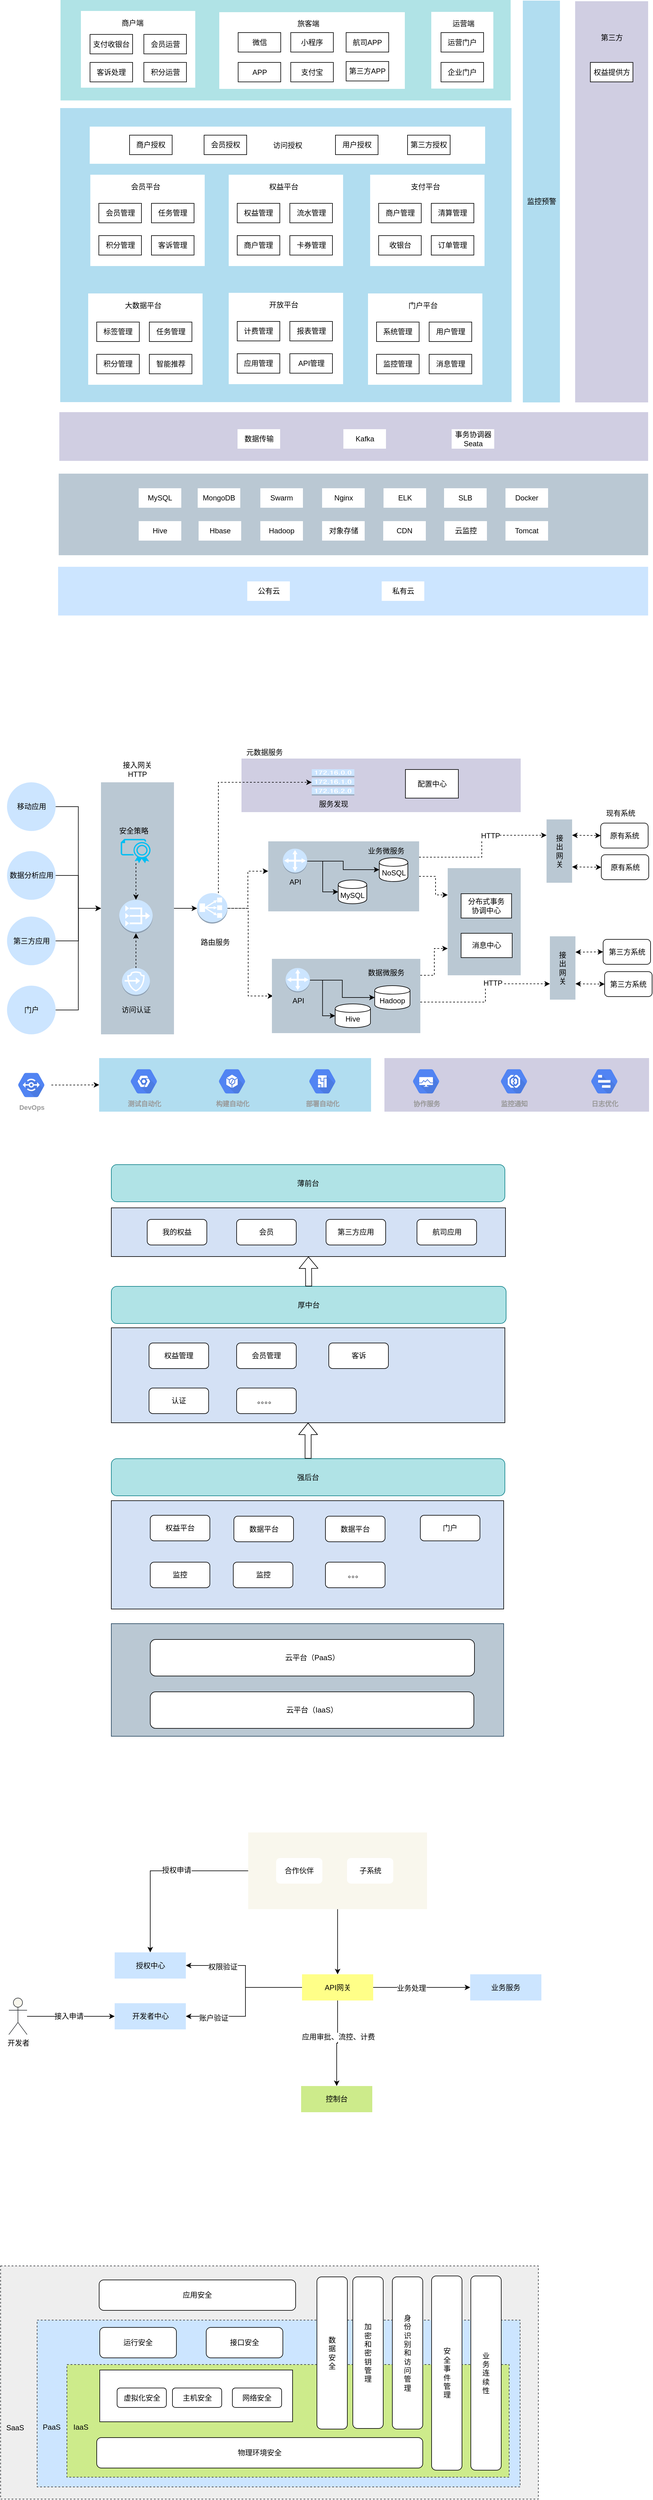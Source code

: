 <mxfile pages="1" version="11.2.4" type="github"><diagram id="NzfkLRakBl-aWR2sNUwm" name="Page-1"><mxGraphModel dx="1565" dy="1060" grid="0" gridSize="10" guides="1" tooltips="1" connect="1" arrows="1" fold="1" page="0" pageScale="1" pageWidth="827" pageHeight="1169" math="0" shadow="0"><root><mxCell id="0"/><mxCell id="1" parent="0"/><mxCell id="PRfiR1K4ZsARH0j1iikO-41" value="" style="rounded=0;whiteSpace=wrap;html=1;strokeColor=#36393d;dashed=1;fillColor=#eeeeee;" parent="1" vertex="1"><mxGeometry x="-390" y="3754" width="884" height="383" as="geometry"/></mxCell><mxCell id="PRfiR1K4ZsARH0j1iikO-42" value="" style="rounded=0;whiteSpace=wrap;html=1;dashed=1;strokeColor=#36393d;fillColor=#cce5ff;" parent="1" vertex="1"><mxGeometry x="-330" y="3843" width="794" height="274" as="geometry"/></mxCell><mxCell id="PRfiR1K4ZsARH0j1iikO-43" value="" style="rounded=0;whiteSpace=wrap;html=1;dashed=1;strokeColor=#36393d;fillColor=#cdeb8b;" parent="1" vertex="1"><mxGeometry x="-281" y="3916" width="727" height="185" as="geometry"/></mxCell><mxCell id="3Fnt4mqlotOoZ6IfhGsN-172" value="" style="rounded=0;whiteSpace=wrap;html=1;strokeColor=none;fillColor=#bac8d3;" parent="1" vertex="1"><mxGeometry x="345" y="1458" width="120" height="176" as="geometry"/></mxCell><mxCell id="3Fnt4mqlotOoZ6IfhGsN-140" value="" style="rounded=0;whiteSpace=wrap;html=1;strokeColor=none;fillColor=#d0cee2;" parent="1" vertex="1"><mxGeometry x="6" y="1278" width="459" height="88" as="geometry"/></mxCell><mxCell id="3Fnt4mqlotOoZ6IfhGsN-130" value="" style="rounded=0;whiteSpace=wrap;html=1;strokeColor=none;fillColor=#b0e3e6;" parent="1" vertex="1"><mxGeometry x="-291.5" y="32" width="740" height="165" as="geometry"/></mxCell><mxCell id="3Fnt4mqlotOoZ6IfhGsN-113" value="" style="rounded=0;whiteSpace=wrap;html=1;strokeColor=none;fillColor=#b1ddf0;" parent="1" vertex="1"><mxGeometry x="-292" y="209.5" width="742" height="483" as="geometry"/></mxCell><mxCell id="3Fnt4mqlotOoZ6IfhGsN-93" value="" style="rounded=0;whiteSpace=wrap;html=1;fillColor=#cce5ff;strokeColor=none;" parent="1" vertex="1"><mxGeometry x="-295.5" y="963" width="970" height="80" as="geometry"/></mxCell><mxCell id="3Fnt4mqlotOoZ6IfhGsN-49" value="" style="rounded=0;whiteSpace=wrap;html=1;strokeColor=none;" parent="1" vertex="1"><mxGeometry x="-242.5" y="319" width="188" height="150" as="geometry"/></mxCell><mxCell id="3Fnt4mqlotOoZ6IfhGsN-28" value="访问授权" style="rounded=0;whiteSpace=wrap;html=1;strokeColor=none;" parent="1" vertex="1"><mxGeometry x="-243.5" y="240" width="650" height="61" as="geometry"/></mxCell><mxCell id="3Fnt4mqlotOoZ6IfhGsN-18" value="" style="rounded=0;whiteSpace=wrap;html=1;strokeColor=none;" parent="1" vertex="1"><mxGeometry x="-258" y="50" width="188" height="126" as="geometry"/></mxCell><mxCell id="3Fnt4mqlotOoZ6IfhGsN-19" value="商户端" style="text;html=1;strokeColor=none;fillColor=none;align=center;verticalAlign=middle;whiteSpace=wrap;rounded=0;" parent="1" vertex="1"><mxGeometry x="-193" y="60" width="40" height="20" as="geometry"/></mxCell><mxCell id="3Fnt4mqlotOoZ6IfhGsN-20" value="" style="rounded=0;whiteSpace=wrap;html=1;strokeColor=none;" parent="1" vertex="1"><mxGeometry x="-30.5" y="52" width="305" height="126" as="geometry"/></mxCell><mxCell id="3Fnt4mqlotOoZ6IfhGsN-21" value="旅客端" style="text;html=1;strokeColor=none;fillColor=none;align=center;verticalAlign=middle;whiteSpace=wrap;rounded=0;" parent="1" vertex="1"><mxGeometry x="95.5" y="61" width="40" height="20" as="geometry"/></mxCell><mxCell id="3Fnt4mqlotOoZ6IfhGsN-22" value="" style="rounded=0;whiteSpace=wrap;html=1;strokeColor=none;" parent="1" vertex="1"><mxGeometry x="318" y="51.5" width="102" height="126" as="geometry"/></mxCell><mxCell id="3Fnt4mqlotOoZ6IfhGsN-23" value="运营端" style="text;html=1;strokeColor=none;fillColor=none;align=center;verticalAlign=middle;whiteSpace=wrap;rounded=0;" parent="1" vertex="1"><mxGeometry x="351" y="61" width="40" height="20" as="geometry"/></mxCell><mxCell id="3Fnt4mqlotOoZ6IfhGsN-24" value="" style="rounded=0;whiteSpace=wrap;html=1;fillColor=#d0cee2;strokeColor=none;" parent="1" vertex="1"><mxGeometry x="554.5" y="34" width="120" height="659" as="geometry"/></mxCell><mxCell id="3Fnt4mqlotOoZ6IfhGsN-25" value="第三方" style="text;html=1;strokeColor=none;fillColor=none;align=center;verticalAlign=middle;whiteSpace=wrap;rounded=0;" parent="1" vertex="1"><mxGeometry x="594.5" y="84" width="40" height="20" as="geometry"/></mxCell><mxCell id="3Fnt4mqlotOoZ6IfhGsN-26" value="监控预警" style="rounded=0;whiteSpace=wrap;html=1;fillColor=#b1ddf0;strokeColor=none;" parent="1" vertex="1"><mxGeometry x="468.5" y="33" width="61" height="660" as="geometry"/></mxCell><mxCell id="3Fnt4mqlotOoZ6IfhGsN-29" value="" style="rounded=0;whiteSpace=wrap;html=1;fillColor=#bac8d3;strokeColor=none;" parent="1" vertex="1"><mxGeometry x="-294.5" y="810" width="969" height="134" as="geometry"/></mxCell><mxCell id="3Fnt4mqlotOoZ6IfhGsN-30" value="MySQL" style="rounded=0;whiteSpace=wrap;html=1;strokeColor=none;" parent="1" vertex="1"><mxGeometry x="-163" y="834" width="70" height="32" as="geometry"/></mxCell><mxCell id="3Fnt4mqlotOoZ6IfhGsN-31" value="MongoDB" style="rounded=0;whiteSpace=wrap;html=1;strokeColor=none;" parent="1" vertex="1"><mxGeometry x="-66" y="834" width="70" height="32" as="geometry"/></mxCell><mxCell id="3Fnt4mqlotOoZ6IfhGsN-35" value="SLB" style="rounded=0;whiteSpace=wrap;html=1;strokeColor=none;" parent="1" vertex="1"><mxGeometry x="339" y="834" width="70" height="32" as="geometry"/></mxCell><mxCell id="3Fnt4mqlotOoZ6IfhGsN-36" value="Docker" style="rounded=0;whiteSpace=wrap;html=1;strokeColor=none;" parent="1" vertex="1"><mxGeometry x="440" y="834" width="70" height="32" as="geometry"/></mxCell><mxCell id="3Fnt4mqlotOoZ6IfhGsN-37" value="Swarm" style="rounded=0;whiteSpace=wrap;html=1;strokeColor=none;" parent="1" vertex="1"><mxGeometry x="37" y="834" width="70" height="32" as="geometry"/></mxCell><mxCell id="3Fnt4mqlotOoZ6IfhGsN-39" value="Hive" style="rounded=0;whiteSpace=wrap;html=1;strokeColor=none;" parent="1" vertex="1"><mxGeometry x="-163" y="888" width="70" height="32" as="geometry"/></mxCell><mxCell id="3Fnt4mqlotOoZ6IfhGsN-40" value="Hbase" style="rounded=0;whiteSpace=wrap;html=1;strokeColor=none;" parent="1" vertex="1"><mxGeometry x="-64.5" y="888" width="70" height="32" as="geometry"/></mxCell><mxCell id="3Fnt4mqlotOoZ6IfhGsN-41" value="Hadoop" style="rounded=0;whiteSpace=wrap;html=1;strokeColor=none;" parent="1" vertex="1"><mxGeometry x="37" y="888" width="70" height="32" as="geometry"/></mxCell><mxCell id="3Fnt4mqlotOoZ6IfhGsN-42" value="对象存储" style="rounded=0;whiteSpace=wrap;html=1;strokeColor=none;" parent="1" vertex="1"><mxGeometry x="138.5" y="888" width="70" height="32" as="geometry"/></mxCell><mxCell id="3Fnt4mqlotOoZ6IfhGsN-43" value="CDN" style="rounded=0;whiteSpace=wrap;html=1;strokeColor=none;" parent="1" vertex="1"><mxGeometry x="239" y="888" width="70" height="32" as="geometry"/></mxCell><mxCell id="3Fnt4mqlotOoZ6IfhGsN-44" value="云监控" style="rounded=0;whiteSpace=wrap;html=1;strokeColor=none;" parent="1" vertex="1"><mxGeometry x="339.5" y="888" width="70" height="32" as="geometry"/></mxCell><mxCell id="3Fnt4mqlotOoZ6IfhGsN-45" value="Tomcat" style="rounded=0;whiteSpace=wrap;html=1;strokeColor=none;" parent="1" vertex="1"><mxGeometry x="440" y="888" width="70" height="32" as="geometry"/></mxCell><mxCell id="3Fnt4mqlotOoZ6IfhGsN-46" value="Nginx" style="rounded=0;whiteSpace=wrap;html=1;strokeColor=none;" parent="1" vertex="1"><mxGeometry x="138.5" y="834" width="70" height="32" as="geometry"/></mxCell><mxCell id="3Fnt4mqlotOoZ6IfhGsN-47" value="ELK" style="rounded=0;whiteSpace=wrap;html=1;strokeColor=none;" parent="1" vertex="1"><mxGeometry x="239.5" y="834" width="70" height="32" as="geometry"/></mxCell><mxCell id="3Fnt4mqlotOoZ6IfhGsN-50" value="会员平台" style="text;html=1;strokeColor=none;fillColor=none;align=center;verticalAlign=middle;whiteSpace=wrap;rounded=0;" parent="1" vertex="1"><mxGeometry x="-177.5" y="329" width="51" height="20" as="geometry"/></mxCell><mxCell id="3Fnt4mqlotOoZ6IfhGsN-52" value="会员管理" style="rounded=0;whiteSpace=wrap;html=1;strokeColor=#000000;" parent="1" vertex="1"><mxGeometry x="-228.5" y="366" width="70" height="32" as="geometry"/></mxCell><mxCell id="3Fnt4mqlotOoZ6IfhGsN-53" value="任务管理" style="rounded=0;whiteSpace=wrap;html=1;strokeColor=#000000;" parent="1" vertex="1"><mxGeometry x="-142" y="366" width="70" height="32" as="geometry"/></mxCell><mxCell id="3Fnt4mqlotOoZ6IfhGsN-54" value="" style="rounded=0;whiteSpace=wrap;html=1;strokeColor=none;" parent="1" vertex="1"><mxGeometry x="-15" y="319" width="188" height="150" as="geometry"/></mxCell><mxCell id="3Fnt4mqlotOoZ6IfhGsN-55" value="权益平台" style="text;html=1;strokeColor=none;fillColor=none;align=center;verticalAlign=middle;whiteSpace=wrap;rounded=0;" parent="1" vertex="1"><mxGeometry x="50" y="329" width="51" height="20" as="geometry"/></mxCell><mxCell id="3Fnt4mqlotOoZ6IfhGsN-56" value="权益管理" style="rounded=0;whiteSpace=wrap;html=1;strokeColor=#000000;" parent="1" vertex="1"><mxGeometry x="-1" y="366" width="70" height="32" as="geometry"/></mxCell><mxCell id="3Fnt4mqlotOoZ6IfhGsN-57" value="流水管理" style="rounded=0;whiteSpace=wrap;html=1;strokeColor=#000000;" parent="1" vertex="1"><mxGeometry x="85.5" y="366" width="70" height="32" as="geometry"/></mxCell><mxCell id="3Fnt4mqlotOoZ6IfhGsN-58" value="" style="rounded=0;whiteSpace=wrap;html=1;strokeColor=none;" parent="1" vertex="1"><mxGeometry x="217.5" y="319" width="188" height="150" as="geometry"/></mxCell><mxCell id="3Fnt4mqlotOoZ6IfhGsN-59" value="支付平台" style="text;html=1;strokeColor=none;fillColor=none;align=center;verticalAlign=middle;whiteSpace=wrap;rounded=0;" parent="1" vertex="1"><mxGeometry x="282.5" y="329" width="51" height="20" as="geometry"/></mxCell><mxCell id="3Fnt4mqlotOoZ6IfhGsN-60" value="商户管理" style="rounded=0;whiteSpace=wrap;html=1;strokeColor=#000000;" parent="1" vertex="1"><mxGeometry x="231.5" y="366" width="70" height="32" as="geometry"/></mxCell><mxCell id="3Fnt4mqlotOoZ6IfhGsN-61" value="清算管理" style="rounded=0;whiteSpace=wrap;html=1;strokeColor=#000000;" parent="1" vertex="1"><mxGeometry x="318" y="366" width="70" height="32" as="geometry"/></mxCell><mxCell id="3Fnt4mqlotOoZ6IfhGsN-62" value="收银台" style="rounded=0;whiteSpace=wrap;html=1;strokeColor=#000000;" parent="1" vertex="1"><mxGeometry x="231.5" y="419" width="70" height="32" as="geometry"/></mxCell><mxCell id="3Fnt4mqlotOoZ6IfhGsN-63" value="订单管理" style="rounded=0;whiteSpace=wrap;html=1;strokeColor=#000000;" parent="1" vertex="1"><mxGeometry x="318" y="419" width="70" height="32" as="geometry"/></mxCell><mxCell id="3Fnt4mqlotOoZ6IfhGsN-64" value="积分管理" style="rounded=0;whiteSpace=wrap;html=1;strokeColor=#000000;" parent="1" vertex="1"><mxGeometry x="-228.5" y="419" width="70" height="32" as="geometry"/></mxCell><mxCell id="3Fnt4mqlotOoZ6IfhGsN-65" value="客诉管理" style="rounded=0;whiteSpace=wrap;html=1;strokeColor=#000000;" parent="1" vertex="1"><mxGeometry x="-142" y="419" width="70" height="32" as="geometry"/></mxCell><mxCell id="3Fnt4mqlotOoZ6IfhGsN-66" value="" style="rounded=0;whiteSpace=wrap;html=1;strokeColor=none;" parent="1" vertex="1"><mxGeometry x="-246" y="514" width="188" height="150" as="geometry"/></mxCell><mxCell id="3Fnt4mqlotOoZ6IfhGsN-67" value="大数据平台" style="text;html=1;strokeColor=none;fillColor=none;align=center;verticalAlign=middle;whiteSpace=wrap;rounded=0;" parent="1" vertex="1"><mxGeometry x="-187" y="524" width="63" height="20" as="geometry"/></mxCell><mxCell id="3Fnt4mqlotOoZ6IfhGsN-68" value="标签管理" style="rounded=0;whiteSpace=wrap;html=1;strokeColor=#000000;" parent="1" vertex="1"><mxGeometry x="-232" y="561" width="70" height="32" as="geometry"/></mxCell><mxCell id="3Fnt4mqlotOoZ6IfhGsN-69" value="任务管理" style="rounded=0;whiteSpace=wrap;html=1;strokeColor=#000000;" parent="1" vertex="1"><mxGeometry x="-145.5" y="561" width="70" height="32" as="geometry"/></mxCell><mxCell id="3Fnt4mqlotOoZ6IfhGsN-70" value="积分管理" style="rounded=0;whiteSpace=wrap;html=1;strokeColor=#000000;" parent="1" vertex="1"><mxGeometry x="-232" y="614" width="70" height="32" as="geometry"/></mxCell><mxCell id="3Fnt4mqlotOoZ6IfhGsN-71" value="智能推荐" style="rounded=0;whiteSpace=wrap;html=1;strokeColor=#000000;" parent="1" vertex="1"><mxGeometry x="-145.5" y="614" width="70" height="32" as="geometry"/></mxCell><mxCell id="3Fnt4mqlotOoZ6IfhGsN-72" value="" style="rounded=0;whiteSpace=wrap;html=1;fillColor=#d0cee2;strokeColor=none;" parent="1" vertex="1"><mxGeometry x="-293.5" y="709" width="968" height="80" as="geometry"/></mxCell><mxCell id="3Fnt4mqlotOoZ6IfhGsN-76" value="数据传输" style="rounded=0;whiteSpace=wrap;html=1;strokeColor=none;" parent="1" vertex="1"><mxGeometry x="-0.5" y="737" width="70" height="32" as="geometry"/></mxCell><mxCell id="3Fnt4mqlotOoZ6IfhGsN-77" value="Kafka" style="rounded=0;whiteSpace=wrap;html=1;strokeColor=none;" parent="1" vertex="1"><mxGeometry x="173.5" y="737" width="70" height="32" as="geometry"/></mxCell><mxCell id="3Fnt4mqlotOoZ6IfhGsN-91" value="事务协调器Seata" style="rounded=0;whiteSpace=wrap;html=1;strokeColor=none;" parent="1" vertex="1"><mxGeometry x="351.5" y="737" width="70" height="32" as="geometry"/></mxCell><mxCell id="3Fnt4mqlotOoZ6IfhGsN-92" value="公有云" style="rounded=0;whiteSpace=wrap;html=1;strokeColor=none;" parent="1" vertex="1"><mxGeometry x="15.5" y="987" width="70" height="32" as="geometry"/></mxCell><mxCell id="3Fnt4mqlotOoZ6IfhGsN-94" value="私有云" style="rounded=0;whiteSpace=wrap;html=1;strokeColor=none;" parent="1" vertex="1"><mxGeometry x="236.5" y="987" width="70" height="32" as="geometry"/></mxCell><mxCell id="3Fnt4mqlotOoZ6IfhGsN-95" value="" style="rounded=0;whiteSpace=wrap;html=1;strokeColor=none;" parent="1" vertex="1"><mxGeometry x="-15" y="513" width="188" height="150" as="geometry"/></mxCell><mxCell id="3Fnt4mqlotOoZ6IfhGsN-96" value="开放平台" style="text;html=1;strokeColor=none;fillColor=none;align=center;verticalAlign=middle;whiteSpace=wrap;rounded=0;" parent="1" vertex="1"><mxGeometry x="50" y="523" width="51" height="20" as="geometry"/></mxCell><mxCell id="3Fnt4mqlotOoZ6IfhGsN-97" value="计费管理" style="rounded=0;whiteSpace=wrap;html=1;strokeColor=#000000;" parent="1" vertex="1"><mxGeometry x="-1" y="560" width="70" height="32" as="geometry"/></mxCell><mxCell id="3Fnt4mqlotOoZ6IfhGsN-98" value="报表管理" style="rounded=0;whiteSpace=wrap;html=1;strokeColor=#000000;" parent="1" vertex="1"><mxGeometry x="85.5" y="560" width="70" height="32" as="geometry"/></mxCell><mxCell id="3Fnt4mqlotOoZ6IfhGsN-99" value="应用管理" style="rounded=0;whiteSpace=wrap;html=1;strokeColor=#000000;" parent="1" vertex="1"><mxGeometry x="-1" y="613" width="70" height="32" as="geometry"/></mxCell><mxCell id="3Fnt4mqlotOoZ6IfhGsN-100" value="API管理" style="rounded=0;whiteSpace=wrap;html=1;strokeColor=#000000;" parent="1" vertex="1"><mxGeometry x="85.5" y="613" width="70" height="32" as="geometry"/></mxCell><mxCell id="3Fnt4mqlotOoZ6IfhGsN-101" value="" style="rounded=0;whiteSpace=wrap;html=1;strokeColor=none;" parent="1" vertex="1"><mxGeometry x="214" y="514" width="188" height="150" as="geometry"/></mxCell><mxCell id="3Fnt4mqlotOoZ6IfhGsN-102" value="门户平台" style="text;html=1;strokeColor=none;fillColor=none;align=center;verticalAlign=middle;whiteSpace=wrap;rounded=0;" parent="1" vertex="1"><mxGeometry x="279" y="524" width="51" height="20" as="geometry"/></mxCell><mxCell id="3Fnt4mqlotOoZ6IfhGsN-103" value="系统管理" style="rounded=0;whiteSpace=wrap;html=1;strokeColor=#000000;" parent="1" vertex="1"><mxGeometry x="228" y="561" width="70" height="32" as="geometry"/></mxCell><mxCell id="3Fnt4mqlotOoZ6IfhGsN-104" value="用户管理" style="rounded=0;whiteSpace=wrap;html=1;strokeColor=#000000;" parent="1" vertex="1"><mxGeometry x="314.5" y="561" width="70" height="32" as="geometry"/></mxCell><mxCell id="3Fnt4mqlotOoZ6IfhGsN-105" value="监控管理" style="rounded=0;whiteSpace=wrap;html=1;strokeColor=#000000;" parent="1" vertex="1"><mxGeometry x="228" y="614" width="70" height="32" as="geometry"/></mxCell><mxCell id="3Fnt4mqlotOoZ6IfhGsN-106" value="消息管理" style="rounded=0;whiteSpace=wrap;html=1;strokeColor=#000000;" parent="1" vertex="1"><mxGeometry x="314.5" y="614" width="70" height="32" as="geometry"/></mxCell><mxCell id="3Fnt4mqlotOoZ6IfhGsN-107" value="商户管理" style="rounded=0;whiteSpace=wrap;html=1;strokeColor=#000000;" parent="1" vertex="1"><mxGeometry x="-1" y="419" width="70" height="32" as="geometry"/></mxCell><mxCell id="3Fnt4mqlotOoZ6IfhGsN-108" value="卡券管理" style="rounded=0;whiteSpace=wrap;html=1;strokeColor=#000000;" parent="1" vertex="1"><mxGeometry x="85.5" y="419" width="70" height="32" as="geometry"/></mxCell><mxCell id="3Fnt4mqlotOoZ6IfhGsN-109" value="会员授权" style="rounded=0;whiteSpace=wrap;html=1;strokeColor=#000000;" parent="1" vertex="1"><mxGeometry x="-55.5" y="254" width="70" height="32" as="geometry"/></mxCell><mxCell id="3Fnt4mqlotOoZ6IfhGsN-110" value="用户授权" style="rounded=0;whiteSpace=wrap;html=1;strokeColor=#000000;" parent="1" vertex="1"><mxGeometry x="160.5" y="254" width="70" height="32" as="geometry"/></mxCell><mxCell id="3Fnt4mqlotOoZ6IfhGsN-111" value="商户授权" style="rounded=0;whiteSpace=wrap;html=1;strokeColor=#000000;" parent="1" vertex="1"><mxGeometry x="-178" y="254" width="70" height="32" as="geometry"/></mxCell><mxCell id="3Fnt4mqlotOoZ6IfhGsN-112" value="第三方授权" style="rounded=0;whiteSpace=wrap;html=1;strokeColor=#000000;" parent="1" vertex="1"><mxGeometry x="279" y="254" width="70" height="32" as="geometry"/></mxCell><mxCell id="3Fnt4mqlotOoZ6IfhGsN-117" value="微信" style="rounded=0;whiteSpace=wrap;html=1;strokeColor=#000000;" parent="1" vertex="1"><mxGeometry x="0.5" y="85.5" width="70" height="32" as="geometry"/></mxCell><mxCell id="3Fnt4mqlotOoZ6IfhGsN-118" value="小程序" style="rounded=0;whiteSpace=wrap;html=1;strokeColor=#000000;" parent="1" vertex="1"><mxGeometry x="87" y="85.5" width="70" height="32" as="geometry"/></mxCell><mxCell id="3Fnt4mqlotOoZ6IfhGsN-119" value="APP" style="rounded=0;whiteSpace=wrap;html=1;strokeColor=#000000;" parent="1" vertex="1"><mxGeometry x="0.5" y="134.5" width="70" height="32" as="geometry"/></mxCell><mxCell id="3Fnt4mqlotOoZ6IfhGsN-120" value="支付宝" style="rounded=0;whiteSpace=wrap;html=1;strokeColor=#000000;" parent="1" vertex="1"><mxGeometry x="87" y="134.5" width="70" height="32" as="geometry"/></mxCell><mxCell id="3Fnt4mqlotOoZ6IfhGsN-122" value="企业门户" style="rounded=0;whiteSpace=wrap;html=1;strokeColor=#000000;" parent="1" vertex="1"><mxGeometry x="334" y="134.5" width="70" height="32" as="geometry"/></mxCell><mxCell id="3Fnt4mqlotOoZ6IfhGsN-123" value="运营门户" style="rounded=0;whiteSpace=wrap;html=1;strokeColor=#000000;" parent="1" vertex="1"><mxGeometry x="334" y="85.5" width="70" height="32" as="geometry"/></mxCell><mxCell id="3Fnt4mqlotOoZ6IfhGsN-124" value="航司APP" style="rounded=0;whiteSpace=wrap;html=1;strokeColor=#000000;" parent="1" vertex="1"><mxGeometry x="178" y="85.5" width="70" height="32" as="geometry"/></mxCell><mxCell id="3Fnt4mqlotOoZ6IfhGsN-125" value="第三方APP" style="rounded=0;whiteSpace=wrap;html=1;strokeColor=#000000;" parent="1" vertex="1"><mxGeometry x="178" y="133" width="70" height="32" as="geometry"/></mxCell><mxCell id="3Fnt4mqlotOoZ6IfhGsN-126" value="支付收银台" style="rounded=0;whiteSpace=wrap;html=1;strokeColor=#000000;" parent="1" vertex="1"><mxGeometry x="-243" y="88.5" width="70" height="32" as="geometry"/></mxCell><mxCell id="3Fnt4mqlotOoZ6IfhGsN-127" value="会员运营" style="rounded=0;whiteSpace=wrap;html=1;strokeColor=#000000;" parent="1" vertex="1"><mxGeometry x="-154.5" y="88.5" width="70" height="32" as="geometry"/></mxCell><mxCell id="3Fnt4mqlotOoZ6IfhGsN-128" value="客诉处理" style="rounded=0;whiteSpace=wrap;html=1;strokeColor=#000000;" parent="1" vertex="1"><mxGeometry x="-243" y="134.5" width="70" height="32" as="geometry"/></mxCell><mxCell id="3Fnt4mqlotOoZ6IfhGsN-129" value="积分运营" style="rounded=0;whiteSpace=wrap;html=1;strokeColor=#000000;" parent="1" vertex="1"><mxGeometry x="-154.5" y="134.5" width="70" height="32" as="geometry"/></mxCell><mxCell id="3Fnt4mqlotOoZ6IfhGsN-139" style="edgeStyle=orthogonalEdgeStyle;rounded=0;orthogonalLoop=1;jettySize=auto;html=1;entryX=0;entryY=0.5;entryDx=0;entryDy=0;entryPerimeter=0;" parent="1" source="3Fnt4mqlotOoZ6IfhGsN-131" target="3Fnt4mqlotOoZ6IfhGsN-138" edge="1"><mxGeometry relative="1" as="geometry"/></mxCell><mxCell id="3Fnt4mqlotOoZ6IfhGsN-131" value="" style="rounded=0;whiteSpace=wrap;html=1;strokeColor=none;fillColor=#bac8d3;" parent="1" vertex="1"><mxGeometry x="-225" y="1317" width="120" height="414" as="geometry"/></mxCell><mxCell id="3Fnt4mqlotOoZ6IfhGsN-212" style="edgeStyle=orthogonalEdgeStyle;rounded=0;orthogonalLoop=1;jettySize=auto;html=1;entryX=0;entryY=0.5;entryDx=0;entryDy=0;" parent="1" source="3Fnt4mqlotOoZ6IfhGsN-132" target="3Fnt4mqlotOoZ6IfhGsN-131" edge="1"><mxGeometry relative="1" as="geometry"/></mxCell><mxCell id="3Fnt4mqlotOoZ6IfhGsN-132" value="移动应用" style="ellipse;whiteSpace=wrap;html=1;aspect=fixed;strokeColor=none;fillColor=#cce5ff;" parent="1" vertex="1"><mxGeometry x="-379.5" y="1317" width="80" height="80" as="geometry"/></mxCell><mxCell id="3Fnt4mqlotOoZ6IfhGsN-211" style="edgeStyle=orthogonalEdgeStyle;rounded=0;orthogonalLoop=1;jettySize=auto;html=1;entryX=0;entryY=0.5;entryDx=0;entryDy=0;" parent="1" source="3Fnt4mqlotOoZ6IfhGsN-133" target="3Fnt4mqlotOoZ6IfhGsN-131" edge="1"><mxGeometry relative="1" as="geometry"/></mxCell><mxCell id="3Fnt4mqlotOoZ6IfhGsN-133" value="数据分析应用" style="ellipse;whiteSpace=wrap;html=1;aspect=fixed;strokeColor=none;fillColor=#cce5ff;" parent="1" vertex="1"><mxGeometry x="-379.5" y="1430" width="80" height="80" as="geometry"/></mxCell><mxCell id="3Fnt4mqlotOoZ6IfhGsN-134" value="接入网关HTTP" style="text;html=1;strokeColor=none;fillColor=none;align=center;verticalAlign=middle;whiteSpace=wrap;rounded=0;" parent="1" vertex="1"><mxGeometry x="-196.5" y="1286" width="62" height="20" as="geometry"/></mxCell><mxCell id="3Fnt4mqlotOoZ6IfhGsN-213" style="edgeStyle=orthogonalEdgeStyle;rounded=0;orthogonalLoop=1;jettySize=auto;html=1;dashed=1;" parent="1" source="3Fnt4mqlotOoZ6IfhGsN-135" target="3Fnt4mqlotOoZ6IfhGsN-136" edge="1"><mxGeometry relative="1" as="geometry"/></mxCell><mxCell id="3Fnt4mqlotOoZ6IfhGsN-135" value="" style="verticalLabelPosition=bottom;html=1;verticalAlign=top;align=center;strokeColor=none;fillColor=#00BEF2;shape=mxgraph.azure.certificate;pointerEvents=1;" parent="1" vertex="1"><mxGeometry x="-192.5" y="1410" width="50" height="40" as="geometry"/></mxCell><mxCell id="3Fnt4mqlotOoZ6IfhGsN-136" value="" style="outlineConnect=0;dashed=0;verticalLabelPosition=bottom;verticalAlign=top;align=center;html=1;shape=mxgraph.aws3.vpc_nat_gateway;fillColor=#cce5ff;strokeColor=#36393d;" parent="1" vertex="1"><mxGeometry x="-195" y="1510" width="55" height="55" as="geometry"/></mxCell><mxCell id="3Fnt4mqlotOoZ6IfhGsN-145" style="edgeStyle=orthogonalEdgeStyle;rounded=0;orthogonalLoop=1;jettySize=auto;html=1;entryX=0;entryY=0.5;entryDx=0;entryDy=0;entryPerimeter=0;dashed=1;" parent="1" source="3Fnt4mqlotOoZ6IfhGsN-138" target="3Fnt4mqlotOoZ6IfhGsN-144" edge="1"><mxGeometry relative="1" as="geometry"><Array as="points"><mxPoint x="-32" y="1317"/></Array></mxGeometry></mxCell><mxCell id="3Fnt4mqlotOoZ6IfhGsN-190" style="edgeStyle=orthogonalEdgeStyle;rounded=0;orthogonalLoop=1;jettySize=auto;html=1;entryX=0;entryY=0.426;entryDx=0;entryDy=0;entryPerimeter=0;dashed=1;" parent="1" source="3Fnt4mqlotOoZ6IfhGsN-138" target="3Fnt4mqlotOoZ6IfhGsN-155" edge="1"><mxGeometry relative="1" as="geometry"/></mxCell><mxCell id="3Fnt4mqlotOoZ6IfhGsN-191" style="edgeStyle=orthogonalEdgeStyle;rounded=0;orthogonalLoop=1;jettySize=auto;html=1;entryX=0;entryY=0.5;entryDx=0;entryDy=0;dashed=1;" parent="1" edge="1"><mxGeometry relative="1" as="geometry"><mxPoint x="-15" y="1524" as="sourcePoint"/><mxPoint x="58" y="1668" as="targetPoint"/><Array as="points"><mxPoint x="17" y="1524"/><mxPoint x="17" y="1668"/></Array></mxGeometry></mxCell><mxCell id="3Fnt4mqlotOoZ6IfhGsN-138" value="" style="outlineConnect=0;dashed=0;verticalLabelPosition=bottom;verticalAlign=top;align=center;html=1;shape=mxgraph.aws3.classic_load_balancer;fillColor=#cce5ff;strokeColor=#36393d;" parent="1" vertex="1"><mxGeometry x="-67" y="1499" width="50" height="50" as="geometry"/></mxCell><mxCell id="3Fnt4mqlotOoZ6IfhGsN-141" value="元数据服务" style="text;html=1;strokeColor=none;fillColor=none;align=center;verticalAlign=middle;whiteSpace=wrap;rounded=0;" parent="1" vertex="1"><mxGeometry x="12.5" y="1258" width="62" height="20" as="geometry"/></mxCell><mxCell id="3Fnt4mqlotOoZ6IfhGsN-214" style="edgeStyle=orthogonalEdgeStyle;rounded=0;orthogonalLoop=1;jettySize=auto;html=1;entryX=0.5;entryY=1;entryDx=0;entryDy=0;entryPerimeter=0;dashed=1;" parent="1" source="3Fnt4mqlotOoZ6IfhGsN-142" target="3Fnt4mqlotOoZ6IfhGsN-136" edge="1"><mxGeometry relative="1" as="geometry"/></mxCell><mxCell id="3Fnt4mqlotOoZ6IfhGsN-142" value="" style="outlineConnect=0;dashed=0;verticalLabelPosition=bottom;verticalAlign=top;align=center;html=1;shape=mxgraph.aws3.endpoints;fillColor=#cce5ff;strokeColor=#36393d;" parent="1" vertex="1"><mxGeometry x="-190.5" y="1622" width="46" height="46" as="geometry"/></mxCell><mxCell id="3Fnt4mqlotOoZ6IfhGsN-144" value="服务发现" style="outlineConnect=0;dashed=0;verticalLabelPosition=bottom;verticalAlign=top;align=center;html=1;shape=mxgraph.aws3.route_table;fillColor=#cce5ff;strokeColor=#36393d;" parent="1" vertex="1"><mxGeometry x="121.5" y="1295.5" width="70" height="43" as="geometry"/></mxCell><mxCell id="3Fnt4mqlotOoZ6IfhGsN-174" style="edgeStyle=orthogonalEdgeStyle;rounded=0;orthogonalLoop=1;jettySize=auto;html=1;entryX=0;entryY=0.75;entryDx=0;entryDy=0;dashed=1;" parent="1" source="3Fnt4mqlotOoZ6IfhGsN-146" target="3Fnt4mqlotOoZ6IfhGsN-173" edge="1"><mxGeometry relative="1" as="geometry"><Array as="points"><mxPoint x="407" y="1678"/><mxPoint x="407" y="1648"/></Array></mxGeometry></mxCell><mxCell id="3Fnt4mqlotOoZ6IfhGsN-183" value="HTTP" style="text;html=1;resizable=0;points=[];align=center;verticalAlign=middle;labelBackgroundColor=#ffffff;" parent="3Fnt4mqlotOoZ6IfhGsN-174" vertex="1" connectable="0"><mxGeometry x="0.228" y="1" relative="1" as="geometry"><mxPoint as="offset"/></mxGeometry></mxCell><mxCell id="3Fnt4mqlotOoZ6IfhGsN-194" style="edgeStyle=orthogonalEdgeStyle;rounded=0;orthogonalLoop=1;jettySize=auto;html=1;entryX=0;entryY=0.75;entryDx=0;entryDy=0;dashed=1;" parent="1" source="3Fnt4mqlotOoZ6IfhGsN-146" target="3Fnt4mqlotOoZ6IfhGsN-172" edge="1"><mxGeometry relative="1" as="geometry"><Array as="points"><mxPoint x="323" y="1634"/><mxPoint x="323" y="1590"/></Array></mxGeometry></mxCell><mxCell id="3Fnt4mqlotOoZ6IfhGsN-146" value="" style="rounded=0;whiteSpace=wrap;html=1;strokeColor=none;fillColor=#bac8d3;" parent="1" vertex="1"><mxGeometry x="56" y="1607" width="244" height="122" as="geometry"/></mxCell><mxCell id="3Fnt4mqlotOoZ6IfhGsN-147" value="数据微服务" style="text;html=1;strokeColor=none;fillColor=none;align=center;verticalAlign=middle;whiteSpace=wrap;rounded=0;" parent="1" vertex="1"><mxGeometry x="208.5" y="1620" width="70" height="20" as="geometry"/></mxCell><mxCell id="3Fnt4mqlotOoZ6IfhGsN-165" style="edgeStyle=orthogonalEdgeStyle;rounded=0;orthogonalLoop=1;jettySize=auto;html=1;" parent="1" source="3Fnt4mqlotOoZ6IfhGsN-149" target="3Fnt4mqlotOoZ6IfhGsN-159" edge="1"><mxGeometry relative="1" as="geometry"/></mxCell><mxCell id="3Fnt4mqlotOoZ6IfhGsN-192" style="edgeStyle=orthogonalEdgeStyle;rounded=0;orthogonalLoop=1;jettySize=auto;html=1;entryX=0;entryY=0.5;entryDx=0;entryDy=0;" parent="1" source="3Fnt4mqlotOoZ6IfhGsN-149" target="3Fnt4mqlotOoZ6IfhGsN-164" edge="1"><mxGeometry relative="1" as="geometry"/></mxCell><mxCell id="3Fnt4mqlotOoZ6IfhGsN-149" value="API" style="outlineConnect=0;dashed=0;verticalLabelPosition=bottom;verticalAlign=top;align=center;html=1;shape=mxgraph.aws3.customer_gateway;fillColor=#cce5ff;strokeColor=#36393d;" parent="1" vertex="1"><mxGeometry x="78.5" y="1622" width="40" height="40" as="geometry"/></mxCell><mxCell id="3Fnt4mqlotOoZ6IfhGsN-184" style="edgeStyle=orthogonalEdgeStyle;rounded=0;orthogonalLoop=1;jettySize=auto;html=1;entryX=0;entryY=0.25;entryDx=0;entryDy=0;dashed=1;" parent="1" source="3Fnt4mqlotOoZ6IfhGsN-155" target="3Fnt4mqlotOoZ6IfhGsN-175" edge="1"><mxGeometry relative="1" as="geometry"><Array as="points"><mxPoint x="401" y="1440"/><mxPoint x="401" y="1404"/></Array></mxGeometry></mxCell><mxCell id="3Fnt4mqlotOoZ6IfhGsN-185" value="HTTP" style="text;html=1;resizable=0;points=[];align=center;verticalAlign=middle;labelBackgroundColor=#ffffff;" parent="3Fnt4mqlotOoZ6IfhGsN-184" vertex="1" connectable="0"><mxGeometry x="0.248" y="-1" relative="1" as="geometry"><mxPoint as="offset"/></mxGeometry></mxCell><mxCell id="3Fnt4mqlotOoZ6IfhGsN-193" style="edgeStyle=orthogonalEdgeStyle;rounded=0;orthogonalLoop=1;jettySize=auto;html=1;entryX=0;entryY=0.25;entryDx=0;entryDy=0;dashed=1;" parent="1" source="3Fnt4mqlotOoZ6IfhGsN-155" target="3Fnt4mqlotOoZ6IfhGsN-172" edge="1"><mxGeometry relative="1" as="geometry"><Array as="points"><mxPoint x="325" y="1472"/><mxPoint x="325" y="1502"/></Array></mxGeometry></mxCell><mxCell id="3Fnt4mqlotOoZ6IfhGsN-155" value="" style="rounded=0;whiteSpace=wrap;html=1;strokeColor=none;fillColor=#bac8d3;" parent="1" vertex="1"><mxGeometry x="50" y="1414" width="248" height="115" as="geometry"/></mxCell><mxCell id="3Fnt4mqlotOoZ6IfhGsN-156" value="业务微服务" style="text;html=1;strokeColor=none;fillColor=none;align=center;verticalAlign=middle;whiteSpace=wrap;rounded=0;" parent="1" vertex="1"><mxGeometry x="208.5" y="1420" width="70" height="20" as="geometry"/></mxCell><mxCell id="3Fnt4mqlotOoZ6IfhGsN-162" style="edgeStyle=orthogonalEdgeStyle;rounded=0;orthogonalLoop=1;jettySize=auto;html=1;" parent="1" source="3Fnt4mqlotOoZ6IfhGsN-158" target="3Fnt4mqlotOoZ6IfhGsN-161" edge="1"><mxGeometry relative="1" as="geometry"/></mxCell><mxCell id="3Fnt4mqlotOoZ6IfhGsN-225" style="edgeStyle=orthogonalEdgeStyle;rounded=0;orthogonalLoop=1;jettySize=auto;html=1;entryX=0;entryY=0.5;entryDx=0;entryDy=0;" parent="1" source="3Fnt4mqlotOoZ6IfhGsN-158" target="3Fnt4mqlotOoZ6IfhGsN-160" edge="1"><mxGeometry relative="1" as="geometry"/></mxCell><mxCell id="3Fnt4mqlotOoZ6IfhGsN-158" value="API" style="outlineConnect=0;dashed=0;verticalLabelPosition=bottom;verticalAlign=top;align=center;html=1;shape=mxgraph.aws3.customer_gateway;fillColor=#cce5ff;strokeColor=#36393d;" parent="1" vertex="1"><mxGeometry x="74" y="1426" width="40" height="41" as="geometry"/></mxCell><mxCell id="3Fnt4mqlotOoZ6IfhGsN-159" value="Hadoop" style="shape=cylinder;whiteSpace=wrap;html=1;boundedLbl=1;backgroundOutline=1;strokeColor=#000000;" parent="1" vertex="1"><mxGeometry x="225" y="1651" width="58" height="39" as="geometry"/></mxCell><mxCell id="3Fnt4mqlotOoZ6IfhGsN-160" value="MySQL" style="shape=cylinder;whiteSpace=wrap;html=1;boundedLbl=1;backgroundOutline=1;strokeColor=#000000;" parent="1" vertex="1"><mxGeometry x="165" y="1477.5" width="47" height="39" as="geometry"/></mxCell><mxCell id="3Fnt4mqlotOoZ6IfhGsN-161" value="NoSQL" style="shape=cylinder;whiteSpace=wrap;html=1;boundedLbl=1;backgroundOutline=1;strokeColor=#000000;" parent="1" vertex="1"><mxGeometry x="232.5" y="1441" width="47" height="39" as="geometry"/></mxCell><mxCell id="3Fnt4mqlotOoZ6IfhGsN-164" value="Hive" style="shape=cylinder;whiteSpace=wrap;html=1;boundedLbl=1;backgroundOutline=1;strokeColor=#000000;" parent="1" vertex="1"><mxGeometry x="160" y="1681" width="58" height="39" as="geometry"/></mxCell><mxCell id="3Fnt4mqlotOoZ6IfhGsN-167" value="分布式事务&lt;br&gt;协调中心" style="rounded=0;whiteSpace=wrap;html=1;strokeColor=#000000;" parent="1" vertex="1"><mxGeometry x="367" y="1500" width="83" height="40" as="geometry"/></mxCell><mxCell id="3Fnt4mqlotOoZ6IfhGsN-169" value="消息中心" style="rounded=0;whiteSpace=wrap;html=1;strokeColor=#000000;" parent="1" vertex="1"><mxGeometry x="367" y="1565" width="84" height="40" as="geometry"/></mxCell><mxCell id="3Fnt4mqlotOoZ6IfhGsN-171" value="配置中心" style="rounded=0;whiteSpace=wrap;html=1;strokeColor=#000000;" parent="1" vertex="1"><mxGeometry x="275.5" y="1296" width="87" height="47" as="geometry"/></mxCell><mxCell id="3Fnt4mqlotOoZ6IfhGsN-173" value="接&lt;br&gt;出&lt;br&gt;网&lt;br&gt;关" style="rounded=0;whiteSpace=wrap;html=1;strokeColor=none;fillColor=#bac8d3;" parent="1" vertex="1"><mxGeometry x="513" y="1570" width="42" height="104" as="geometry"/></mxCell><mxCell id="3Fnt4mqlotOoZ6IfhGsN-175" value="接&lt;br&gt;出&lt;br&gt;网&lt;br&gt;关" style="rounded=0;whiteSpace=wrap;html=1;strokeColor=none;fillColor=#bac8d3;" parent="1" vertex="1"><mxGeometry x="507.5" y="1378" width="42" height="104" as="geometry"/></mxCell><mxCell id="3Fnt4mqlotOoZ6IfhGsN-176" value="现有系统" style="text;html=1;strokeColor=none;fillColor=none;align=center;verticalAlign=middle;whiteSpace=wrap;rounded=0;" parent="1" vertex="1"><mxGeometry x="600.5" y="1358" width="57" height="20" as="geometry"/></mxCell><mxCell id="3Fnt4mqlotOoZ6IfhGsN-178" value="原有系统" style="rounded=1;whiteSpace=wrap;html=1;strokeColor=#000000;" parent="1" vertex="1"><mxGeometry x="596.5" y="1384" width="78" height="41" as="geometry"/></mxCell><mxCell id="3Fnt4mqlotOoZ6IfhGsN-179" value="原有系统" style="rounded=1;whiteSpace=wrap;html=1;strokeColor=#000000;" parent="1" vertex="1"><mxGeometry x="597.5" y="1436" width="78" height="41" as="geometry"/></mxCell><mxCell id="3Fnt4mqlotOoZ6IfhGsN-180" value="第三方系统" style="rounded=1;whiteSpace=wrap;html=1;strokeColor=#000000;" parent="1" vertex="1"><mxGeometry x="600.5" y="1575" width="78" height="41" as="geometry"/></mxCell><mxCell id="3Fnt4mqlotOoZ6IfhGsN-181" value="第三方系统" style="rounded=1;whiteSpace=wrap;html=1;strokeColor=#000000;" parent="1" vertex="1"><mxGeometry x="603" y="1628" width="78" height="41" as="geometry"/></mxCell><mxCell id="3Fnt4mqlotOoZ6IfhGsN-186" value="" style="endArrow=classic;startArrow=classic;html=1;dashed=1;exitX=1;exitY=0.25;exitDx=0;exitDy=0;entryX=0;entryY=0.5;entryDx=0;entryDy=0;" parent="1" source="3Fnt4mqlotOoZ6IfhGsN-175" target="3Fnt4mqlotOoZ6IfhGsN-178" edge="1"><mxGeometry width="50" height="50" relative="1" as="geometry"><mxPoint x="786" y="1441" as="sourcePoint"/><mxPoint x="583" y="1397" as="targetPoint"/></mxGeometry></mxCell><mxCell id="3Fnt4mqlotOoZ6IfhGsN-187" value="" style="endArrow=classic;startArrow=classic;html=1;dashed=1;exitX=1;exitY=0.75;exitDx=0;exitDy=0;entryX=0;entryY=0.5;entryDx=0;entryDy=0;" parent="1" source="3Fnt4mqlotOoZ6IfhGsN-175" target="3Fnt4mqlotOoZ6IfhGsN-179" edge="1"><mxGeometry width="50" height="50" relative="1" as="geometry"><mxPoint x="810" y="1533" as="sourcePoint"/><mxPoint x="860" y="1483" as="targetPoint"/></mxGeometry></mxCell><mxCell id="3Fnt4mqlotOoZ6IfhGsN-188" value="" style="endArrow=classic;startArrow=classic;html=1;dashed=1;exitX=1;exitY=0.25;exitDx=0;exitDy=0;entryX=0;entryY=0.5;entryDx=0;entryDy=0;" parent="1" source="3Fnt4mqlotOoZ6IfhGsN-173" target="3Fnt4mqlotOoZ6IfhGsN-180" edge="1"><mxGeometry width="50" height="50" relative="1" as="geometry"><mxPoint x="546" y="1820" as="sourcePoint"/><mxPoint x="596" y="1770" as="targetPoint"/></mxGeometry></mxCell><mxCell id="3Fnt4mqlotOoZ6IfhGsN-189" value="" style="endArrow=classic;startArrow=classic;html=1;dashed=1;exitX=1;exitY=0.75;exitDx=0;exitDy=0;entryX=0;entryY=0.5;entryDx=0;entryDy=0;" parent="1" source="3Fnt4mqlotOoZ6IfhGsN-173" target="3Fnt4mqlotOoZ6IfhGsN-181" edge="1"><mxGeometry width="50" height="50" relative="1" as="geometry"><mxPoint x="632" y="1800" as="sourcePoint"/><mxPoint x="682" y="1750" as="targetPoint"/></mxGeometry></mxCell><mxCell id="3Fnt4mqlotOoZ6IfhGsN-210" style="edgeStyle=orthogonalEdgeStyle;rounded=0;orthogonalLoop=1;jettySize=auto;html=1;entryX=0;entryY=0.5;entryDx=0;entryDy=0;" parent="1" source="3Fnt4mqlotOoZ6IfhGsN-195" target="3Fnt4mqlotOoZ6IfhGsN-131" edge="1"><mxGeometry relative="1" as="geometry"><Array as="points"><mxPoint x="-262" y="1578"/><mxPoint x="-262" y="1524"/></Array></mxGeometry></mxCell><mxCell id="3Fnt4mqlotOoZ6IfhGsN-195" value="第三方应用" style="ellipse;whiteSpace=wrap;html=1;aspect=fixed;strokeColor=none;fillColor=#cce5ff;" parent="1" vertex="1"><mxGeometry x="-379.5" y="1537.5" width="80" height="80" as="geometry"/></mxCell><mxCell id="3Fnt4mqlotOoZ6IfhGsN-209" value="" style="edgeStyle=orthogonalEdgeStyle;rounded=0;orthogonalLoop=1;jettySize=auto;html=1;" parent="1" source="3Fnt4mqlotOoZ6IfhGsN-196" target="3Fnt4mqlotOoZ6IfhGsN-131" edge="1"><mxGeometry relative="1" as="geometry"/></mxCell><mxCell id="3Fnt4mqlotOoZ6IfhGsN-196" value="门户" style="ellipse;whiteSpace=wrap;html=1;aspect=fixed;strokeColor=none;fillColor=#cce5ff;" parent="1" vertex="1"><mxGeometry x="-379.5" y="1651" width="80" height="80" as="geometry"/></mxCell><mxCell id="3Fnt4mqlotOoZ6IfhGsN-199" value="" style="rounded=0;whiteSpace=wrap;html=1;strokeColor=none;fillColor=#b1ddf0;" parent="1" vertex="1"><mxGeometry x="-228" y="1770" width="447" height="88" as="geometry"/></mxCell><mxCell id="3Fnt4mqlotOoZ6IfhGsN-204" value="" style="rounded=0;whiteSpace=wrap;html=1;strokeColor=none;fillColor=#d0cee2;" parent="1" vertex="1"><mxGeometry x="241" y="1770" width="435" height="88" as="geometry"/></mxCell><mxCell id="3Fnt4mqlotOoZ6IfhGsN-215" value="日志优化" style="html=1;fillColor=#5184F3;strokeColor=none;verticalAlign=top;labelPosition=center;verticalLabelPosition=bottom;align=center;spacingTop=-6;fontSize=11;fontStyle=1;fontColor=#999999;shape=mxgraph.gcp2.hexIcon;prIcon=trace" parent="1" vertex="1"><mxGeometry x="569.5" y="1779" width="66" height="58.5" as="geometry"/></mxCell><mxCell id="3Fnt4mqlotOoZ6IfhGsN-216" value="构建自动化" style="html=1;fillColor=#5184F3;strokeColor=none;verticalAlign=top;labelPosition=center;verticalLabelPosition=bottom;align=center;spacingTop=-6;fontSize=11;fontStyle=1;fontColor=#999999;shape=mxgraph.gcp2.hexIcon;prIcon=container_builder" parent="1" vertex="1"><mxGeometry x="-42.5" y="1779" width="66" height="58.5" as="geometry"/></mxCell><mxCell id="3Fnt4mqlotOoZ6IfhGsN-218" style="edgeStyle=orthogonalEdgeStyle;rounded=0;orthogonalLoop=1;jettySize=auto;html=1;entryX=0;entryY=0.5;entryDx=0;entryDy=0;dashed=1;" parent="1" source="3Fnt4mqlotOoZ6IfhGsN-217" target="3Fnt4mqlotOoZ6IfhGsN-199" edge="1"><mxGeometry relative="1" as="geometry"/></mxCell><mxCell id="3Fnt4mqlotOoZ6IfhGsN-217" value="DevOps" style="html=1;fillColor=#5184F3;strokeColor=none;verticalAlign=top;labelPosition=center;verticalLabelPosition=bottom;align=center;spacingTop=-6;fontSize=11;fontStyle=1;fontColor=#999999;shape=mxgraph.gcp2.hexIcon;prIcon=developer_portal" parent="1" vertex="1"><mxGeometry x="-372.5" y="1785" width="66" height="58.5" as="geometry"/></mxCell><mxCell id="3Fnt4mqlotOoZ6IfhGsN-219" value="部署自动化" style="html=1;fillColor=#5184F3;strokeColor=none;verticalAlign=top;labelPosition=center;verticalLabelPosition=bottom;align=center;spacingTop=-6;fontSize=11;fontStyle=1;fontColor=#999999;shape=mxgraph.gcp2.hexIcon;prIcon=cloud_composer" parent="1" vertex="1"><mxGeometry x="106" y="1779" width="66" height="58.5" as="geometry"/></mxCell><mxCell id="3Fnt4mqlotOoZ6IfhGsN-220" value="监控通知" style="html=1;fillColor=#5184F3;strokeColor=none;verticalAlign=top;labelPosition=center;verticalLabelPosition=bottom;align=center;spacingTop=-6;fontSize=11;fontStyle=1;fontColor=#999999;shape=mxgraph.gcp2.hexIcon;prIcon=error_reporting" parent="1" vertex="1"><mxGeometry x="421" y="1779" width="66" height="58.5" as="geometry"/></mxCell><mxCell id="3Fnt4mqlotOoZ6IfhGsN-221" value="测试自动化" style="html=1;fillColor=#5184F3;strokeColor=none;verticalAlign=top;labelPosition=center;verticalLabelPosition=bottom;align=center;spacingTop=-6;fontSize=11;fontStyle=1;fontColor=#999999;shape=mxgraph.gcp2.hexIcon;prIcon=placeholder" parent="1" vertex="1"><mxGeometry x="-187.5" y="1779" width="66" height="58.5" as="geometry"/></mxCell><mxCell id="3Fnt4mqlotOoZ6IfhGsN-222" value="协作服务" style="html=1;fillColor=#5184F3;strokeColor=none;verticalAlign=top;labelPosition=center;verticalLabelPosition=bottom;align=center;spacingTop=-6;fontSize=11;fontStyle=1;fontColor=#999999;shape=mxgraph.gcp2.hexIcon;prIcon=cloud_deployment_manager" parent="1" vertex="1"><mxGeometry x="276.5" y="1779" width="66" height="58.5" as="geometry"/></mxCell><mxCell id="3Fnt4mqlotOoZ6IfhGsN-223" value="访问认证" style="text;html=1;strokeColor=none;fillColor=none;align=center;verticalAlign=middle;whiteSpace=wrap;rounded=0;" parent="1" vertex="1"><mxGeometry x="-198.5" y="1681" width="62" height="20" as="geometry"/></mxCell><mxCell id="3Fnt4mqlotOoZ6IfhGsN-224" value="安全策略" style="text;html=1;strokeColor=none;fillColor=none;align=center;verticalAlign=middle;whiteSpace=wrap;rounded=0;" parent="1" vertex="1"><mxGeometry x="-202" y="1387" width="62" height="20" as="geometry"/></mxCell><mxCell id="3Fnt4mqlotOoZ6IfhGsN-226" value="路由服务" style="text;html=1;strokeColor=none;fillColor=none;align=center;verticalAlign=middle;whiteSpace=wrap;rounded=0;" parent="1" vertex="1"><mxGeometry x="-68.5" y="1570" width="62" height="20" as="geometry"/></mxCell><mxCell id="3Fnt4mqlotOoZ6IfhGsN-227" value="厚中台" style="rounded=1;whiteSpace=wrap;html=1;strokeColor=#0e8088;fillColor=#b0e3e6;" parent="1" vertex="1"><mxGeometry x="-208" y="2145" width="649" height="61" as="geometry"/></mxCell><mxCell id="3Fnt4mqlotOoZ6IfhGsN-228" value="强后台" style="rounded=1;whiteSpace=wrap;html=1;strokeColor=#0e8088;fillColor=#b0e3e6;" parent="1" vertex="1"><mxGeometry x="-208" y="2428" width="647" height="61" as="geometry"/></mxCell><mxCell id="3Fnt4mqlotOoZ6IfhGsN-229" value="" style="rounded=0;whiteSpace=wrap;html=1;strokeColor=#000000;fillColor=#D4E1F5;" parent="1" vertex="1"><mxGeometry x="-208" y="2213" width="647" height="156" as="geometry"/></mxCell><mxCell id="3Fnt4mqlotOoZ6IfhGsN-230" value="权益管理" style="rounded=1;whiteSpace=wrap;html=1;" parent="1" vertex="1"><mxGeometry x="-146" y="2238" width="98" height="42" as="geometry"/></mxCell><mxCell id="3Fnt4mqlotOoZ6IfhGsN-231" value="会员管理" style="rounded=1;whiteSpace=wrap;html=1;" parent="1" vertex="1"><mxGeometry x="-2" y="2238" width="98" height="42" as="geometry"/></mxCell><mxCell id="3Fnt4mqlotOoZ6IfhGsN-232" value="客诉" style="rounded=1;whiteSpace=wrap;html=1;" parent="1" vertex="1"><mxGeometry x="149.5" y="2238" width="98" height="42" as="geometry"/></mxCell><mxCell id="3Fnt4mqlotOoZ6IfhGsN-233" value="认证" style="rounded=1;whiteSpace=wrap;html=1;" parent="1" vertex="1"><mxGeometry x="-146" y="2312" width="98" height="42" as="geometry"/></mxCell><mxCell id="3Fnt4mqlotOoZ6IfhGsN-234" value="。。。。" style="rounded=1;whiteSpace=wrap;html=1;" parent="1" vertex="1"><mxGeometry x="-2" y="2312" width="98" height="42" as="geometry"/></mxCell><mxCell id="3Fnt4mqlotOoZ6IfhGsN-235" value="薄前台" style="rounded=1;whiteSpace=wrap;html=1;strokeColor=#0e8088;fillColor=#b0e3e6;" parent="1" vertex="1"><mxGeometry x="-208" y="1945" width="647" height="61" as="geometry"/></mxCell><mxCell id="3Fnt4mqlotOoZ6IfhGsN-236" value="" style="shape=flexArrow;endArrow=classic;html=1;exitX=0.5;exitY=0;exitDx=0;exitDy=0;" parent="1" source="3Fnt4mqlotOoZ6IfhGsN-228" target="3Fnt4mqlotOoZ6IfhGsN-229" edge="1"><mxGeometry width="50" height="50" relative="1" as="geometry"><mxPoint x="288" y="2375" as="sourcePoint"/><mxPoint x="338" y="2325" as="targetPoint"/></mxGeometry></mxCell><mxCell id="3Fnt4mqlotOoZ6IfhGsN-237" value="" style="rounded=0;whiteSpace=wrap;html=1;strokeColor=#000000;fillColor=#D4E1F5;" parent="1" vertex="1"><mxGeometry x="-208" y="2016" width="648" height="80" as="geometry"/></mxCell><mxCell id="3Fnt4mqlotOoZ6IfhGsN-238" value="" style="shape=flexArrow;endArrow=classic;html=1;exitX=0.5;exitY=0;exitDx=0;exitDy=0;entryX=0.5;entryY=1;entryDx=0;entryDy=0;" parent="1" source="3Fnt4mqlotOoZ6IfhGsN-227" target="3Fnt4mqlotOoZ6IfhGsN-237" edge="1"><mxGeometry width="50" height="50" relative="1" as="geometry"><mxPoint x="-289" y="2168" as="sourcePoint"/><mxPoint x="-239" y="2118" as="targetPoint"/></mxGeometry></mxCell><mxCell id="3Fnt4mqlotOoZ6IfhGsN-239" value="" style="rounded=0;whiteSpace=wrap;html=1;strokeColor=#000000;fillColor=#D4E1F5;" parent="1" vertex="1"><mxGeometry x="-208" y="2497" width="645" height="178" as="geometry"/></mxCell><mxCell id="3Fnt4mqlotOoZ6IfhGsN-240" value="权益平台" style="rounded=1;whiteSpace=wrap;html=1;" parent="1" vertex="1"><mxGeometry x="-144" y="2521" width="98" height="42" as="geometry"/></mxCell><mxCell id="3Fnt4mqlotOoZ6IfhGsN-241" value="数据平台" style="rounded=1;whiteSpace=wrap;html=1;" parent="1" vertex="1"><mxGeometry x="-6.5" y="2522.5" width="98" height="42" as="geometry"/></mxCell><mxCell id="3Fnt4mqlotOoZ6IfhGsN-242" value="数据平台" style="rounded=1;whiteSpace=wrap;html=1;" parent="1" vertex="1"><mxGeometry x="144" y="2522.5" width="98" height="42" as="geometry"/></mxCell><mxCell id="3Fnt4mqlotOoZ6IfhGsN-243" value="" style="rounded=0;whiteSpace=wrap;html=1;strokeColor=#23445d;fillColor=#bac8d3;" parent="1" vertex="1"><mxGeometry x="-208" y="2699" width="645" height="185" as="geometry"/></mxCell><mxCell id="3Fnt4mqlotOoZ6IfhGsN-244" value="云平台（PaaS）" style="rounded=1;whiteSpace=wrap;html=1;" parent="1" vertex="1"><mxGeometry x="-144" y="2725" width="533" height="60" as="geometry"/></mxCell><mxCell id="3Fnt4mqlotOoZ6IfhGsN-245" value="云平台（IaaS）" style="rounded=1;whiteSpace=wrap;html=1;" parent="1" vertex="1"><mxGeometry x="-144" y="2811" width="532" height="60" as="geometry"/></mxCell><mxCell id="3Fnt4mqlotOoZ6IfhGsN-247" value="门户" style="rounded=1;whiteSpace=wrap;html=1;" parent="1" vertex="1"><mxGeometry x="300" y="2521" width="98" height="42" as="geometry"/></mxCell><mxCell id="3Fnt4mqlotOoZ6IfhGsN-248" value="监控" style="rounded=1;whiteSpace=wrap;html=1;" parent="1" vertex="1"><mxGeometry x="-144" y="2598" width="98" height="42" as="geometry"/></mxCell><mxCell id="3Fnt4mqlotOoZ6IfhGsN-249" value="监控" style="rounded=1;whiteSpace=wrap;html=1;" parent="1" vertex="1"><mxGeometry x="-7.5" y="2598" width="98" height="42" as="geometry"/></mxCell><mxCell id="3Fnt4mqlotOoZ6IfhGsN-250" value="我的权益" style="rounded=1;whiteSpace=wrap;html=1;" parent="1" vertex="1"><mxGeometry x="-149" y="2035" width="98" height="42" as="geometry"/></mxCell><mxCell id="3Fnt4mqlotOoZ6IfhGsN-251" value="。。。" style="rounded=1;whiteSpace=wrap;html=1;" parent="1" vertex="1"><mxGeometry x="144" y="2598" width="98" height="42" as="geometry"/></mxCell><mxCell id="3Fnt4mqlotOoZ6IfhGsN-252" value="会员" style="rounded=1;whiteSpace=wrap;html=1;" parent="1" vertex="1"><mxGeometry x="-2" y="2035" width="98" height="42" as="geometry"/></mxCell><mxCell id="3Fnt4mqlotOoZ6IfhGsN-253" value="第三方应用" style="rounded=1;whiteSpace=wrap;html=1;" parent="1" vertex="1"><mxGeometry x="145" y="2035" width="98" height="42" as="geometry"/></mxCell><mxCell id="3Fnt4mqlotOoZ6IfhGsN-254" value="航司应用" style="rounded=1;whiteSpace=wrap;html=1;" parent="1" vertex="1"><mxGeometry x="294.5" y="2035" width="98" height="42" as="geometry"/></mxCell><mxCell id="PRfiR1K4ZsARH0j1iikO-2" value="权益提供方" style="rounded=0;whiteSpace=wrap;html=1;strokeColor=#000000;" parent="1" vertex="1"><mxGeometry x="579.5" y="134.5" width="70" height="32" as="geometry"/></mxCell><mxCell id="PRfiR1K4ZsARH0j1iikO-12" style="edgeStyle=orthogonalEdgeStyle;rounded=0;orthogonalLoop=1;jettySize=auto;html=1;" parent="1" source="PRfiR1K4ZsARH0j1iikO-3" target="PRfiR1K4ZsARH0j1iikO-9" edge="1"><mxGeometry relative="1" as="geometry"/></mxCell><mxCell id="PRfiR1K4ZsARH0j1iikO-15" style="edgeStyle=orthogonalEdgeStyle;rounded=0;orthogonalLoop=1;jettySize=auto;html=1;startArrow=none;startFill=0;endArrow=classic;endFill=1;" parent="1" source="PRfiR1K4ZsARH0j1iikO-3" target="PRfiR1K4ZsARH0j1iikO-5" edge="1"><mxGeometry relative="1" as="geometry"/></mxCell><mxCell id="PRfiR1K4ZsARH0j1iikO-16" value="授权申请" style="text;html=1;resizable=0;points=[];align=center;verticalAlign=middle;labelBackgroundColor=#ffffff;" parent="PRfiR1K4ZsARH0j1iikO-15" vertex="1" connectable="0"><mxGeometry x="-0.196" y="-1" relative="1" as="geometry"><mxPoint as="offset"/></mxGeometry></mxCell><mxCell id="PRfiR1K4ZsARH0j1iikO-3" value="" style="rounded=0;whiteSpace=wrap;html=1;strokeColor=none;fillColor=#f9f7ed;" parent="1" vertex="1"><mxGeometry x="17" y="3042" width="294" height="126" as="geometry"/></mxCell><mxCell id="PRfiR1K4ZsARH0j1iikO-8" style="edgeStyle=orthogonalEdgeStyle;rounded=0;orthogonalLoop=1;jettySize=auto;html=1;" parent="1" source="PRfiR1K4ZsARH0j1iikO-4" target="PRfiR1K4ZsARH0j1iikO-6" edge="1"><mxGeometry relative="1" as="geometry"/></mxCell><mxCell id="PRfiR1K4ZsARH0j1iikO-20" value="接入申请" style="text;html=1;resizable=0;points=[];align=center;verticalAlign=middle;labelBackgroundColor=#ffffff;" parent="PRfiR1K4ZsARH0j1iikO-8" vertex="1" connectable="0"><mxGeometry x="-0.053" relative="1" as="geometry"><mxPoint as="offset"/></mxGeometry></mxCell><mxCell id="PRfiR1K4ZsARH0j1iikO-4" value="开发者" style="shape=umlActor;verticalLabelPosition=bottom;labelBackgroundColor=#ffffff;verticalAlign=top;html=1;outlineConnect=0;rounded=0;strokeColor=#36393d;fillColor=#f9f7ed;" parent="1" vertex="1"><mxGeometry x="-376.5" y="3314" width="30" height="60" as="geometry"/></mxCell><mxCell id="PRfiR1K4ZsARH0j1iikO-10" style="edgeStyle=orthogonalEdgeStyle;rounded=0;orthogonalLoop=1;jettySize=auto;html=1;entryX=0;entryY=0.5;entryDx=0;entryDy=0;startArrow=classic;startFill=1;endArrow=none;endFill=0;" parent="1" source="PRfiR1K4ZsARH0j1iikO-5" target="PRfiR1K4ZsARH0j1iikO-9" edge="1"><mxGeometry relative="1" as="geometry"><Array as="points"><mxPoint x="12.5" y="3261"/><mxPoint x="12.5" y="3297"/></Array></mxGeometry></mxCell><mxCell id="PRfiR1K4ZsARH0j1iikO-21" value="权限验证" style="text;html=1;resizable=0;points=[];align=center;verticalAlign=middle;labelBackgroundColor=#ffffff;" parent="PRfiR1K4ZsARH0j1iikO-10" vertex="1" connectable="0"><mxGeometry x="-0.471" y="-2" relative="1" as="geometry"><mxPoint as="offset"/></mxGeometry></mxCell><mxCell id="PRfiR1K4ZsARH0j1iikO-5" value="授权中心" style="rounded=0;whiteSpace=wrap;html=1;strokeColor=none;fillColor=#cce5ff;" parent="1" vertex="1"><mxGeometry x="-202.5" y="3239" width="117" height="43" as="geometry"/></mxCell><mxCell id="PRfiR1K4ZsARH0j1iikO-11" style="edgeStyle=orthogonalEdgeStyle;rounded=0;orthogonalLoop=1;jettySize=auto;html=1;entryX=0;entryY=0.5;entryDx=0;entryDy=0;startArrow=classic;startFill=1;endArrow=none;endFill=0;" parent="1" source="PRfiR1K4ZsARH0j1iikO-6" target="PRfiR1K4ZsARH0j1iikO-9" edge="1"><mxGeometry relative="1" as="geometry"><Array as="points"><mxPoint x="12.5" y="3344"/><mxPoint x="12.5" y="3297"/></Array></mxGeometry></mxCell><mxCell id="PRfiR1K4ZsARH0j1iikO-22" value="账户验证" style="text;html=1;resizable=0;points=[];align=center;verticalAlign=middle;labelBackgroundColor=#ffffff;" parent="PRfiR1K4ZsARH0j1iikO-11" vertex="1" connectable="0"><mxGeometry x="-0.619" y="-3" relative="1" as="geometry"><mxPoint as="offset"/></mxGeometry></mxCell><mxCell id="PRfiR1K4ZsARH0j1iikO-6" value="开发者中心" style="rounded=0;whiteSpace=wrap;html=1;strokeColor=none;fillColor=#cce5ff;" parent="1" vertex="1"><mxGeometry x="-202.5" y="3322.5" width="117" height="43" as="geometry"/></mxCell><mxCell id="PRfiR1K4ZsARH0j1iikO-14" value="" style="edgeStyle=orthogonalEdgeStyle;rounded=0;orthogonalLoop=1;jettySize=auto;html=1;startArrow=none;startFill=0;endArrow=classic;endFill=1;" parent="1" source="PRfiR1K4ZsARH0j1iikO-9" target="PRfiR1K4ZsARH0j1iikO-13" edge="1"><mxGeometry relative="1" as="geometry"/></mxCell><mxCell id="PRfiR1K4ZsARH0j1iikO-23" value="业务处理" style="text;html=1;resizable=0;points=[];align=center;verticalAlign=middle;labelBackgroundColor=#ffffff;" parent="PRfiR1K4ZsARH0j1iikO-14" vertex="1" connectable="0"><mxGeometry x="-0.225" relative="1" as="geometry"><mxPoint y="1" as="offset"/></mxGeometry></mxCell><mxCell id="PRfiR1K4ZsARH0j1iikO-18" value="" style="edgeStyle=orthogonalEdgeStyle;rounded=0;orthogonalLoop=1;jettySize=auto;html=1;startArrow=none;startFill=0;endArrow=classic;endFill=1;" parent="1" source="PRfiR1K4ZsARH0j1iikO-9" target="PRfiR1K4ZsARH0j1iikO-17" edge="1"><mxGeometry relative="1" as="geometry"/></mxCell><mxCell id="PRfiR1K4ZsARH0j1iikO-19" value="应用审批、流控、计费" style="text;html=1;resizable=0;points=[];align=center;verticalAlign=middle;labelBackgroundColor=#ffffff;" parent="PRfiR1K4ZsARH0j1iikO-18" vertex="1" connectable="0"><mxGeometry x="-0.163" y="1" relative="1" as="geometry"><mxPoint as="offset"/></mxGeometry></mxCell><mxCell id="PRfiR1K4ZsARH0j1iikO-9" value="API网关" style="rounded=0;whiteSpace=wrap;html=1;strokeColor=none;fillColor=#ffff88;" parent="1" vertex="1"><mxGeometry x="105.5" y="3275" width="117" height="43" as="geometry"/></mxCell><mxCell id="PRfiR1K4ZsARH0j1iikO-17" value="控制台" style="rounded=0;whiteSpace=wrap;html=1;strokeColor=none;fillColor=#cdeb8b;" parent="1" vertex="1"><mxGeometry x="104" y="3458.5" width="117" height="43" as="geometry"/></mxCell><mxCell id="PRfiR1K4ZsARH0j1iikO-13" value="业务服务" style="rounded=0;whiteSpace=wrap;html=1;strokeColor=none;fillColor=#cce5ff;" parent="1" vertex="1"><mxGeometry x="382" y="3275" width="117" height="43" as="geometry"/></mxCell><mxCell id="PRfiR1K4ZsARH0j1iikO-25" value="应用安全" style="rounded=1;whiteSpace=wrap;html=1;strokeColor=#000000;" parent="1" vertex="1"><mxGeometry x="-228" y="3777" width="323" height="50" as="geometry"/></mxCell><mxCell id="PRfiR1K4ZsARH0j1iikO-26" value="运行安全" style="rounded=1;whiteSpace=wrap;html=1;strokeColor=#000000;" parent="1" vertex="1"><mxGeometry x="-227" y="3855" width="126" height="50" as="geometry"/></mxCell><mxCell id="PRfiR1K4ZsARH0j1iikO-27" value="接口安全" style="rounded=1;whiteSpace=wrap;html=1;strokeColor=#000000;" parent="1" vertex="1"><mxGeometry x="-52" y="3855" width="126" height="50" as="geometry"/></mxCell><mxCell id="PRfiR1K4ZsARH0j1iikO-28" value="数&lt;br&gt;据&lt;br&gt;安&lt;br&gt;全" style="rounded=1;whiteSpace=wrap;html=1;strokeColor=#000000;" parent="1" vertex="1"><mxGeometry x="130" y="3772" width="50" height="250" as="geometry"/></mxCell><mxCell id="PRfiR1K4ZsARH0j1iikO-30" value="加&lt;br&gt;密&lt;br&gt;和&lt;br&gt;密&lt;br&gt;钥&lt;br&gt;管&lt;br&gt;理" style="rounded=1;whiteSpace=wrap;html=1;strokeColor=#000000;" parent="1" vertex="1"><mxGeometry x="189" y="3772" width="50" height="249" as="geometry"/></mxCell><mxCell id="PRfiR1K4ZsARH0j1iikO-31" value="身&lt;br&gt;份&lt;br&gt;识&lt;br&gt;别&lt;br&gt;和&lt;br&gt;访&lt;br&gt;问&lt;br&gt;管&lt;br&gt;理" style="rounded=1;whiteSpace=wrap;html=1;strokeColor=#000000;" parent="1" vertex="1"><mxGeometry x="254" y="3772" width="50" height="250" as="geometry"/></mxCell><mxCell id="PRfiR1K4ZsARH0j1iikO-32" value="安&lt;br&gt;全&lt;br&gt;事&lt;br&gt;件&lt;br&gt;管&lt;br&gt;理" style="rounded=1;whiteSpace=wrap;html=1;strokeColor=#000000;" parent="1" vertex="1"><mxGeometry x="318.5" y="3770.5" width="50" height="319" as="geometry"/></mxCell><mxCell id="PRfiR1K4ZsARH0j1iikO-33" value="业&lt;br&gt;务&lt;br&gt;连&lt;br&gt;续&lt;br&gt;性" style="rounded=1;whiteSpace=wrap;html=1;strokeColor=#000000;" parent="1" vertex="1"><mxGeometry x="383" y="3770.5" width="50" height="319" as="geometry"/></mxCell><mxCell id="PRfiR1K4ZsARH0j1iikO-35" value="物理环境安全" style="rounded=1;whiteSpace=wrap;html=1;strokeColor=#000000;" parent="1" vertex="1"><mxGeometry x="-232" y="4036" width="536" height="50" as="geometry"/></mxCell><mxCell id="PRfiR1K4ZsARH0j1iikO-36" value="" style="rounded=0;whiteSpace=wrap;html=1;strokeColor=#000000;" parent="1" vertex="1"><mxGeometry x="-227" y="3925" width="317" height="85" as="geometry"/></mxCell><mxCell id="PRfiR1K4ZsARH0j1iikO-37" value="虚拟化安全" style="rounded=1;whiteSpace=wrap;html=1;strokeColor=#000000;" parent="1" vertex="1"><mxGeometry x="-198.5" y="3954.5" width="81" height="32" as="geometry"/></mxCell><mxCell id="PRfiR1K4ZsARH0j1iikO-38" value="主机安全" style="rounded=1;whiteSpace=wrap;html=1;strokeColor=#000000;" parent="1" vertex="1"><mxGeometry x="-107.5" y="3954.5" width="81" height="32" as="geometry"/></mxCell><mxCell id="PRfiR1K4ZsARH0j1iikO-39" value="网络安全" style="rounded=1;whiteSpace=wrap;html=1;strokeColor=#000000;" parent="1" vertex="1"><mxGeometry x="-9" y="3954.5" width="81" height="32" as="geometry"/></mxCell><mxCell id="PRfiR1K4ZsARH0j1iikO-44" value="IaaS" style="text;html=1;strokeColor=none;fillColor=none;align=center;verticalAlign=middle;whiteSpace=wrap;rounded=0;dashed=1;" parent="1" vertex="1"><mxGeometry x="-278" y="4008.5" width="40" height="20" as="geometry"/></mxCell><mxCell id="PRfiR1K4ZsARH0j1iikO-45" value="PaaS" style="text;html=1;strokeColor=none;fillColor=none;align=center;verticalAlign=middle;whiteSpace=wrap;rounded=0;dashed=1;" parent="1" vertex="1"><mxGeometry x="-326.5" y="4008.5" width="40" height="20" as="geometry"/></mxCell><mxCell id="PRfiR1K4ZsARH0j1iikO-46" value="SaaS" style="text;html=1;strokeColor=none;fillColor=none;align=center;verticalAlign=middle;whiteSpace=wrap;rounded=0;dashed=1;" parent="1" vertex="1"><mxGeometry x="-386.5" y="4010" width="40" height="20" as="geometry"/></mxCell><mxCell id="IaoVZUk4ydndtlb9v0s2-2" value="合作伙伴" style="rounded=1;whiteSpace=wrap;html=1;strokeColor=none;" vertex="1" parent="1"><mxGeometry x="63" y="3084" width="76" height="42" as="geometry"/></mxCell><mxCell id="IaoVZUk4ydndtlb9v0s2-3" value="子系统" style="rounded=1;whiteSpace=wrap;html=1;strokeColor=none;" vertex="1" parent="1"><mxGeometry x="179.5" y="3084" width="76" height="42" as="geometry"/></mxCell></root></mxGraphModel></diagram></mxfile>